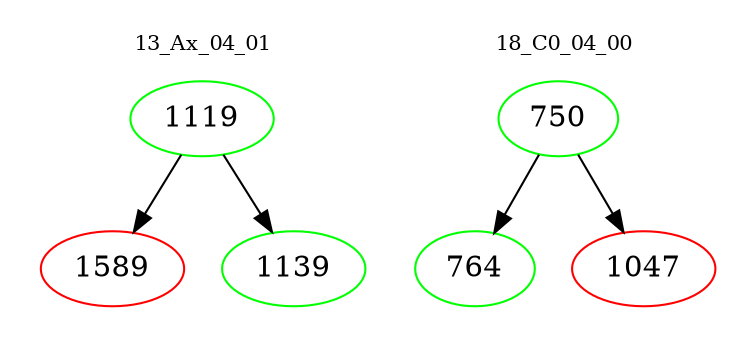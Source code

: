 digraph{
subgraph cluster_0 {
color = white
label = "13_Ax_04_01";
fontsize=10;
T0_1119 [label="1119", color="green"]
T0_1119 -> T0_1589 [color="black"]
T0_1589 [label="1589", color="red"]
T0_1119 -> T0_1139 [color="black"]
T0_1139 [label="1139", color="green"]
}
subgraph cluster_1 {
color = white
label = "18_C0_04_00";
fontsize=10;
T1_750 [label="750", color="green"]
T1_750 -> T1_764 [color="black"]
T1_764 [label="764", color="green"]
T1_750 -> T1_1047 [color="black"]
T1_1047 [label="1047", color="red"]
}
}
